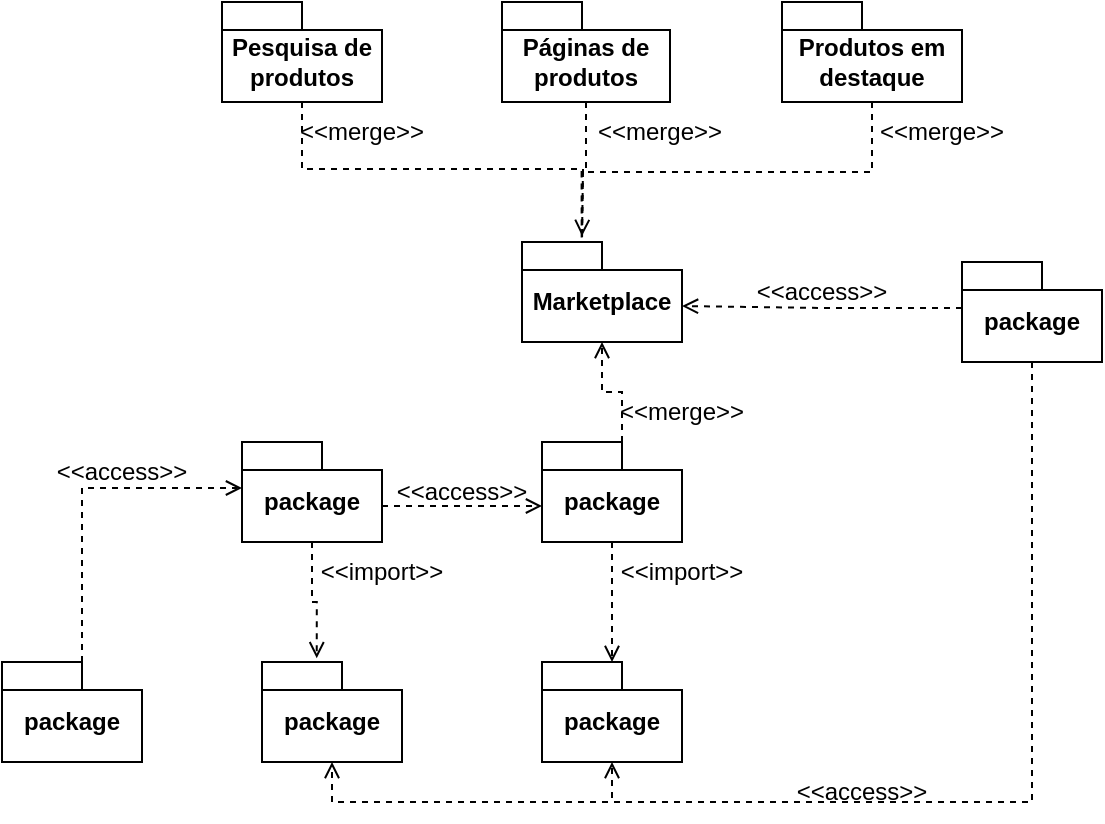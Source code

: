 <mxfile version="24.7.12">
  <diagram name="Página-1" id="b0-v8Z2nwzYcPj8C2FOr">
    <mxGraphModel dx="880" dy="476" grid="1" gridSize="10" guides="1" tooltips="1" connect="1" arrows="1" fold="1" page="1" pageScale="1" pageWidth="827" pageHeight="1169" math="0" shadow="0">
      <root>
        <mxCell id="0" />
        <mxCell id="1" parent="0" />
        <mxCell id="p7sG_A2Wumf9iOG94U6v-1" value="Pesquisa de produtos" style="shape=folder;fontStyle=1;spacingTop=10;tabWidth=40;tabHeight=14;tabPosition=left;html=1;whiteSpace=wrap;" vertex="1" parent="1">
          <mxGeometry x="190" y="60" width="80" height="50" as="geometry" />
        </mxCell>
        <mxCell id="p7sG_A2Wumf9iOG94U6v-14" style="edgeStyle=orthogonalEdgeStyle;rounded=0;orthogonalLoop=1;jettySize=auto;html=1;exitX=0.5;exitY=1;exitDx=0;exitDy=0;exitPerimeter=0;endArrow=baseDash;endFill=0;dashed=1;" edge="1" parent="1" source="p7sG_A2Wumf9iOG94U6v-2">
          <mxGeometry relative="1" as="geometry">
            <mxPoint x="370" y="180" as="targetPoint" />
          </mxGeometry>
        </mxCell>
        <mxCell id="p7sG_A2Wumf9iOG94U6v-2" value="Páginas de produtos" style="shape=folder;fontStyle=1;spacingTop=10;tabWidth=40;tabHeight=14;tabPosition=left;html=1;whiteSpace=wrap;" vertex="1" parent="1">
          <mxGeometry x="330" y="60" width="84" height="50" as="geometry" />
        </mxCell>
        <mxCell id="p7sG_A2Wumf9iOG94U6v-15" style="edgeStyle=orthogonalEdgeStyle;rounded=0;orthogonalLoop=1;jettySize=auto;html=1;exitX=0.5;exitY=1;exitDx=0;exitDy=0;exitPerimeter=0;dashed=1;endArrow=baseDash;endFill=0;entryX=0.373;entryY=0.013;entryDx=0;entryDy=0;entryPerimeter=0;" edge="1" parent="1" source="p7sG_A2Wumf9iOG94U6v-3" target="p7sG_A2Wumf9iOG94U6v-4">
          <mxGeometry relative="1" as="geometry">
            <mxPoint x="370" y="180" as="targetPoint" />
          </mxGeometry>
        </mxCell>
        <mxCell id="p7sG_A2Wumf9iOG94U6v-3" value="Produtos em destaque" style="shape=folder;fontStyle=1;spacingTop=10;tabWidth=40;tabHeight=14;tabPosition=left;html=1;whiteSpace=wrap;" vertex="1" parent="1">
          <mxGeometry x="470" y="60" width="90" height="50" as="geometry" />
        </mxCell>
        <mxCell id="p7sG_A2Wumf9iOG94U6v-4" value="Marketplace" style="shape=folder;fontStyle=1;spacingTop=10;tabWidth=40;tabHeight=14;tabPosition=left;html=1;whiteSpace=wrap;" vertex="1" parent="1">
          <mxGeometry x="340" y="180" width="80" height="50" as="geometry" />
        </mxCell>
        <mxCell id="p7sG_A2Wumf9iOG94U6v-35" style="edgeStyle=orthogonalEdgeStyle;rounded=0;orthogonalLoop=1;jettySize=auto;html=1;exitX=0.5;exitY=1;exitDx=0;exitDy=0;exitPerimeter=0;dashed=1;endArrow=open;endFill=0;" edge="1" parent="1" source="p7sG_A2Wumf9iOG94U6v-5" target="p7sG_A2Wumf9iOG94U6v-6">
          <mxGeometry relative="1" as="geometry" />
        </mxCell>
        <mxCell id="p7sG_A2Wumf9iOG94U6v-5" value="package" style="shape=folder;fontStyle=1;spacingTop=10;tabWidth=40;tabHeight=14;tabPosition=left;html=1;whiteSpace=wrap;" vertex="1" parent="1">
          <mxGeometry x="350" y="280" width="70" height="50" as="geometry" />
        </mxCell>
        <mxCell id="p7sG_A2Wumf9iOG94U6v-6" value="package" style="shape=folder;fontStyle=1;spacingTop=10;tabWidth=40;tabHeight=14;tabPosition=left;html=1;whiteSpace=wrap;" vertex="1" parent="1">
          <mxGeometry x="350" y="390" width="70" height="50" as="geometry" />
        </mxCell>
        <mxCell id="p7sG_A2Wumf9iOG94U6v-7" value="package" style="shape=folder;fontStyle=1;spacingTop=10;tabWidth=40;tabHeight=14;tabPosition=left;html=1;whiteSpace=wrap;" vertex="1" parent="1">
          <mxGeometry x="560" y="190" width="70" height="50" as="geometry" />
        </mxCell>
        <mxCell id="p7sG_A2Wumf9iOG94U6v-8" value="package" style="shape=folder;fontStyle=1;spacingTop=10;tabWidth=40;tabHeight=14;tabPosition=left;html=1;whiteSpace=wrap;" vertex="1" parent="1">
          <mxGeometry x="200" y="280" width="70" height="50" as="geometry" />
        </mxCell>
        <mxCell id="p7sG_A2Wumf9iOG94U6v-9" value="package" style="shape=folder;fontStyle=1;spacingTop=10;tabWidth=40;tabHeight=14;tabPosition=left;html=1;whiteSpace=wrap;" vertex="1" parent="1">
          <mxGeometry x="210" y="390" width="70" height="50" as="geometry" />
        </mxCell>
        <mxCell id="p7sG_A2Wumf9iOG94U6v-10" value="package" style="shape=folder;fontStyle=1;spacingTop=10;tabWidth=40;tabHeight=14;tabPosition=left;html=1;whiteSpace=wrap;" vertex="1" parent="1">
          <mxGeometry x="80" y="390" width="70" height="50" as="geometry" />
        </mxCell>
        <mxCell id="p7sG_A2Wumf9iOG94U6v-11" style="edgeStyle=orthogonalEdgeStyle;rounded=0;orthogonalLoop=1;jettySize=auto;html=1;exitX=0.5;exitY=1;exitDx=0;exitDy=0;exitPerimeter=0;dashed=1;endArrow=open;endFill=0;" edge="1" parent="1" source="p7sG_A2Wumf9iOG94U6v-1">
          <mxGeometry relative="1" as="geometry">
            <mxPoint x="370" y="177" as="targetPoint" />
          </mxGeometry>
        </mxCell>
        <mxCell id="p7sG_A2Wumf9iOG94U6v-16" value="&amp;lt;&amp;lt;merge&amp;gt;&amp;gt;" style="text;html=1;align=center;verticalAlign=middle;whiteSpace=wrap;rounded=0;" vertex="1" parent="1">
          <mxGeometry x="520" y="110" width="60" height="30" as="geometry" />
        </mxCell>
        <mxCell id="p7sG_A2Wumf9iOG94U6v-18" value="&amp;lt;&amp;lt;merge&amp;gt;&amp;gt;" style="text;html=1;align=center;verticalAlign=middle;whiteSpace=wrap;rounded=0;" vertex="1" parent="1">
          <mxGeometry x="230" y="110" width="60" height="30" as="geometry" />
        </mxCell>
        <mxCell id="p7sG_A2Wumf9iOG94U6v-19" value="&amp;lt;&amp;lt;merge&amp;gt;&amp;gt;" style="text;html=1;align=center;verticalAlign=middle;whiteSpace=wrap;rounded=0;" vertex="1" parent="1">
          <mxGeometry x="384" y="110" width="50" height="30" as="geometry" />
        </mxCell>
        <mxCell id="p7sG_A2Wumf9iOG94U6v-21" style="edgeStyle=orthogonalEdgeStyle;rounded=0;orthogonalLoop=1;jettySize=auto;html=1;exitX=0;exitY=0;exitDx=0;exitDy=23;exitPerimeter=0;dashed=1;endArrow=open;endFill=0;" edge="1" parent="1" source="p7sG_A2Wumf9iOG94U6v-7">
          <mxGeometry relative="1" as="geometry">
            <mxPoint x="420" y="212" as="targetPoint" />
          </mxGeometry>
        </mxCell>
        <mxCell id="p7sG_A2Wumf9iOG94U6v-22" value="&amp;lt;&amp;lt;access&amp;gt;&amp;gt;" style="text;html=1;align=center;verticalAlign=middle;whiteSpace=wrap;rounded=0;" vertex="1" parent="1">
          <mxGeometry x="460" y="190" width="60" height="30" as="geometry" />
        </mxCell>
        <mxCell id="p7sG_A2Wumf9iOG94U6v-23" style="edgeStyle=orthogonalEdgeStyle;rounded=0;orthogonalLoop=1;jettySize=auto;html=1;exitX=0;exitY=0;exitDx=40;exitDy=0;exitPerimeter=0;entryX=0.5;entryY=1;entryDx=0;entryDy=0;entryPerimeter=0;dashed=1;endArrow=open;endFill=0;" edge="1" parent="1" source="p7sG_A2Wumf9iOG94U6v-5" target="p7sG_A2Wumf9iOG94U6v-4">
          <mxGeometry relative="1" as="geometry" />
        </mxCell>
        <mxCell id="p7sG_A2Wumf9iOG94U6v-24" value="&amp;lt;&amp;lt;merge&amp;gt;&amp;gt;" style="text;html=1;align=center;verticalAlign=middle;whiteSpace=wrap;rounded=0;" vertex="1" parent="1">
          <mxGeometry x="390" y="250" width="60" height="30" as="geometry" />
        </mxCell>
        <mxCell id="p7sG_A2Wumf9iOG94U6v-25" style="edgeStyle=orthogonalEdgeStyle;rounded=0;orthogonalLoop=1;jettySize=auto;html=1;exitX=0;exitY=0;exitDx=70;exitDy=32;exitPerimeter=0;entryX=0;entryY=0;entryDx=0;entryDy=32;entryPerimeter=0;dashed=1;endArrow=open;endFill=0;" edge="1" parent="1" source="p7sG_A2Wumf9iOG94U6v-8" target="p7sG_A2Wumf9iOG94U6v-5">
          <mxGeometry relative="1" as="geometry" />
        </mxCell>
        <mxCell id="p7sG_A2Wumf9iOG94U6v-26" value="&amp;lt;&amp;lt;access&amp;gt;&amp;gt;" style="text;html=1;align=center;verticalAlign=middle;whiteSpace=wrap;rounded=0;" vertex="1" parent="1">
          <mxGeometry x="280" y="290" width="60" height="30" as="geometry" />
        </mxCell>
        <mxCell id="p7sG_A2Wumf9iOG94U6v-28" style="edgeStyle=orthogonalEdgeStyle;rounded=0;orthogonalLoop=1;jettySize=auto;html=1;exitX=0;exitY=0;exitDx=40;exitDy=0;exitPerimeter=0;entryX=0;entryY=0;entryDx=0;entryDy=23;entryPerimeter=0;dashed=1;endArrow=open;endFill=0;" edge="1" parent="1" source="p7sG_A2Wumf9iOG94U6v-10" target="p7sG_A2Wumf9iOG94U6v-8">
          <mxGeometry relative="1" as="geometry" />
        </mxCell>
        <mxCell id="p7sG_A2Wumf9iOG94U6v-29" value="&amp;lt;&amp;lt;access&amp;gt;&amp;gt;" style="text;html=1;align=center;verticalAlign=middle;whiteSpace=wrap;rounded=0;" vertex="1" parent="1">
          <mxGeometry x="110" y="280" width="60" height="30" as="geometry" />
        </mxCell>
        <mxCell id="p7sG_A2Wumf9iOG94U6v-30" style="edgeStyle=orthogonalEdgeStyle;rounded=0;orthogonalLoop=1;jettySize=auto;html=1;exitX=0.5;exitY=1;exitDx=0;exitDy=0;exitPerimeter=0;entryX=0.5;entryY=1;entryDx=0;entryDy=0;entryPerimeter=0;dashed=1;endArrow=open;endFill=0;" edge="1" parent="1" source="p7sG_A2Wumf9iOG94U6v-7" target="p7sG_A2Wumf9iOG94U6v-6">
          <mxGeometry relative="1" as="geometry" />
        </mxCell>
        <mxCell id="p7sG_A2Wumf9iOG94U6v-31" style="edgeStyle=orthogonalEdgeStyle;rounded=0;orthogonalLoop=1;jettySize=auto;html=1;exitX=0.5;exitY=1;exitDx=0;exitDy=0;exitPerimeter=0;entryX=0.5;entryY=1;entryDx=0;entryDy=0;entryPerimeter=0;dashed=1;endArrow=open;endFill=0;" edge="1" parent="1" source="p7sG_A2Wumf9iOG94U6v-7" target="p7sG_A2Wumf9iOG94U6v-9">
          <mxGeometry relative="1" as="geometry" />
        </mxCell>
        <mxCell id="p7sG_A2Wumf9iOG94U6v-32" value="&amp;lt;&amp;lt;access&amp;gt;&amp;gt;" style="text;html=1;align=center;verticalAlign=middle;whiteSpace=wrap;rounded=0;" vertex="1" parent="1">
          <mxGeometry x="480" y="440" width="60" height="30" as="geometry" />
        </mxCell>
        <mxCell id="p7sG_A2Wumf9iOG94U6v-37" style="edgeStyle=orthogonalEdgeStyle;rounded=0;orthogonalLoop=1;jettySize=auto;html=1;exitX=0.5;exitY=1;exitDx=0;exitDy=0;exitPerimeter=0;entryX=0.391;entryY=-0.037;entryDx=0;entryDy=0;entryPerimeter=0;dashed=1;endArrow=open;endFill=0;" edge="1" parent="1" source="p7sG_A2Wumf9iOG94U6v-8" target="p7sG_A2Wumf9iOG94U6v-9">
          <mxGeometry relative="1" as="geometry" />
        </mxCell>
        <mxCell id="p7sG_A2Wumf9iOG94U6v-38" value="&amp;lt;&amp;lt;import&amp;gt;&amp;gt;" style="text;html=1;align=center;verticalAlign=middle;whiteSpace=wrap;rounded=0;" vertex="1" parent="1">
          <mxGeometry x="390" y="330" width="60" height="30" as="geometry" />
        </mxCell>
        <mxCell id="p7sG_A2Wumf9iOG94U6v-39" value="&amp;lt;&amp;lt;import&amp;gt;&amp;gt;" style="text;html=1;align=center;verticalAlign=middle;whiteSpace=wrap;rounded=0;" vertex="1" parent="1">
          <mxGeometry x="240" y="330" width="60" height="30" as="geometry" />
        </mxCell>
      </root>
    </mxGraphModel>
  </diagram>
</mxfile>
